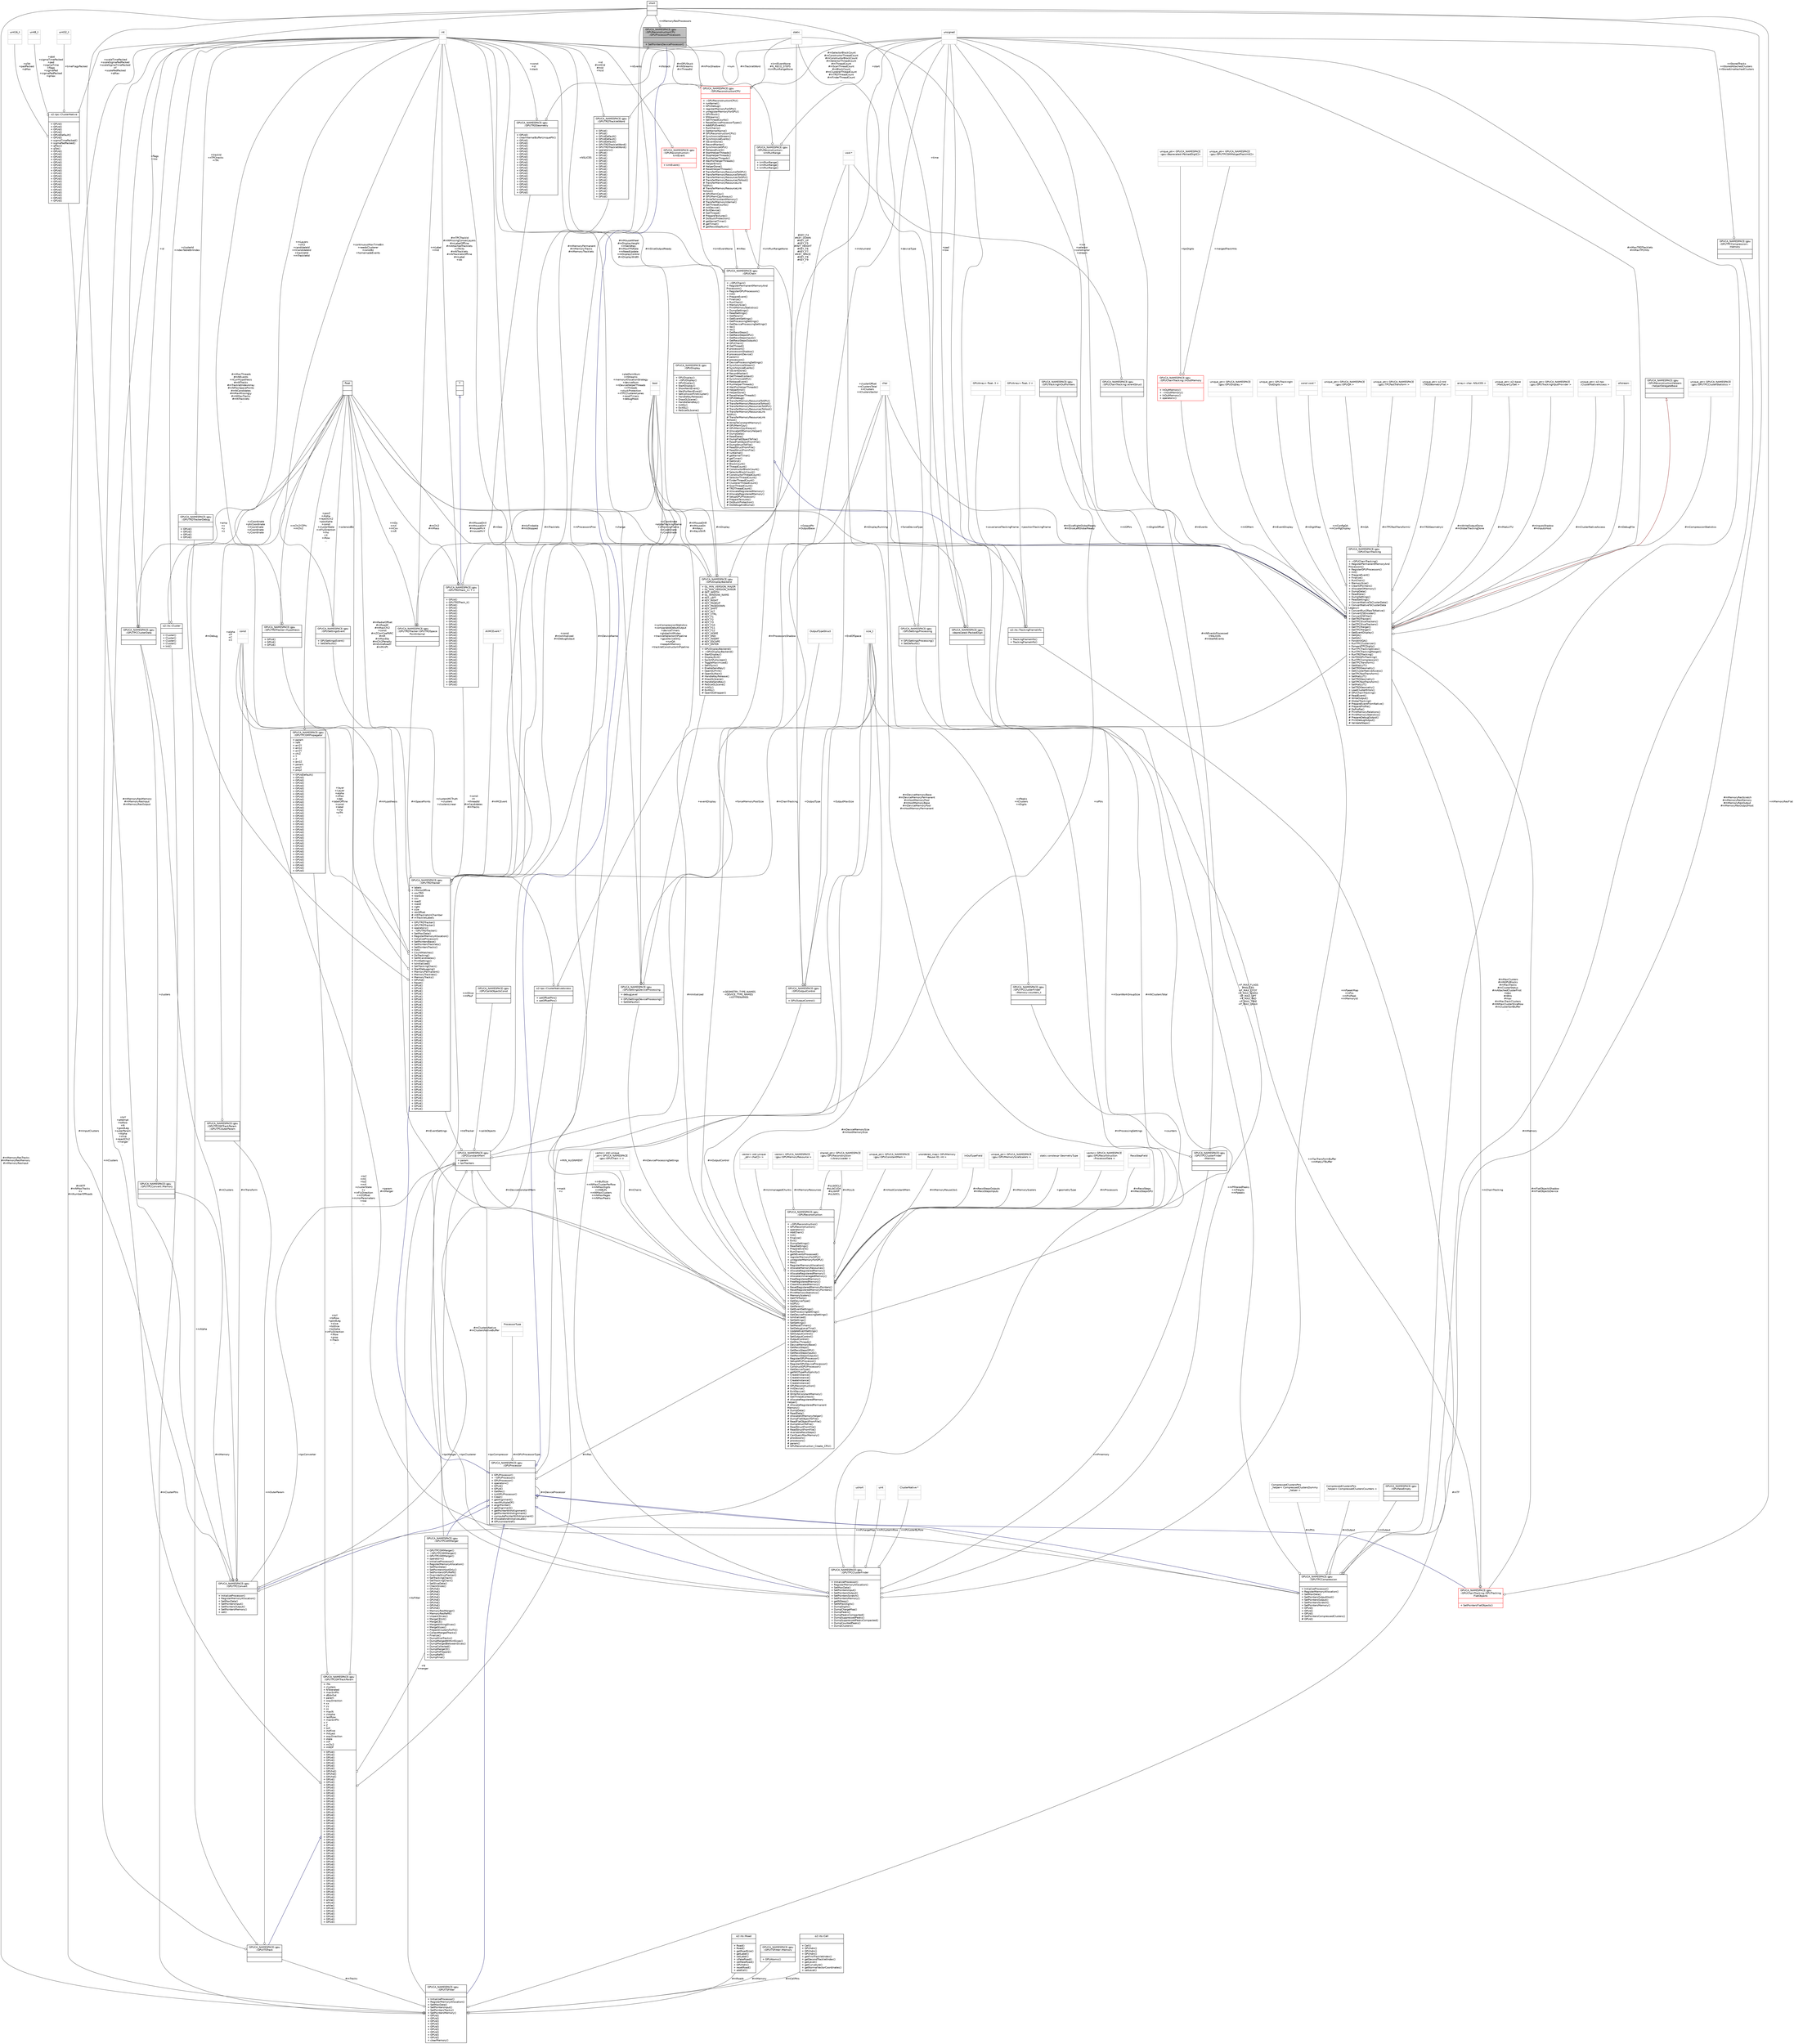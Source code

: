 digraph "GPUCA_NAMESPACE::gpu::GPUReconstructionCPU::GPUProcessorProcessors"
{
 // INTERACTIVE_SVG=YES
  bgcolor="transparent";
  edge [fontname="Helvetica",fontsize="10",labelfontname="Helvetica",labelfontsize="10"];
  node [fontname="Helvetica",fontsize="10",shape=record];
  Node2 [label="{GPUCA_NAMESPACE::gpu\l::GPUReconstructionCPU\l::GPUProcessorProcessors\n||+ SetPointersDeviceProcessor()\l}",height=0.2,width=0.4,color="black", fillcolor="grey75", style="filled", fontcolor="black"];
  Node3 -> Node2 [dir="back",color="midnightblue",fontsize="10",style="solid",arrowtail="onormal",fontname="Helvetica"];
  Node3 [label="{GPUCA_NAMESPACE::gpu\l::GPUProcessor\n||+ GPUProcessor()\l+ ~GPUProcessor()\l+ GPUProcessor()\l+ operator=()\l+ GPUd()\l+ GPUd()\l+ GetRec()\l+ InitGPUProcessor()\l+ Clear()\l+ getAlignment()\l+ nextMultipleOf()\l+ alignPointer()\l+ getAlignment()\l+ getPointerWithAlignment()\l+ getPointerWithAlignment()\l+ computePointerWithAlignment()\l# AllocateAndInitializeLate()\l# GPUconstantref()\l}",height=0.2,width=0.4,color="black",URL="$d0/dd7/classGPUCA__NAMESPACE_1_1gpu_1_1GPUProcessor.html"];
  Node4 -> Node3 [color="grey25",fontsize="10",style="solid",label=" #mRec" ,arrowhead="odiamond",fontname="Helvetica"];
  Node4 [label="{GPUCA_NAMESPACE::gpu\l::GPUReconstruction\n||+ ~GPUReconstruction()\l+ GPUReconstruction()\l+ operator=()\l+ AddChain()\l+ Init()\l+ Finalize()\l+ Exit()\l+ DumpSettings()\l+ ReadSettings()\l+ PrepareEvent()\l+ RunChains()\l+ getNEventsProcessed()\l+ registerMemoryForGPU()\l+ unregisterMemoryForGPU()\l+ Res()\l+ RegisterMemoryAllocation()\l+ AllocateMemoryResources()\l+ AllocateRegisteredMemory()\l+ AllocateRegisteredMemory()\l+ AllocateUnmanagedMemory()\l+ FreeRegisteredMemory()\l+ FreeRegisteredMemory()\l+ ClearAllocatedMemory()\l+ ResetRegisteredMemoryPointers()\l+ ResetRegisteredMemoryPointers()\l+ PrintMemoryStatistics()\l+ MemoryScalers()\l+ GetITSTraits()\l+ GetDeviceType()\l+ IsGPU()\l+ GetParam()\l+ GetEventSettings()\l+ GetProcessingSettings()\l+ GetDeviceProcessingSettings()\l+ IsInitialized()\l+ SetSettings()\l+ SetSettings()\l+ SetResetTimers()\l+ SetDebugLevelTmp()\l+ UpdateEventSettings()\l+ SetOutputControl()\l+ SetOutputControl()\l+ OutputControl()\l+ GetMaxThreads()\l+ DeviceMemoryBase()\l+ GetRecoSteps()\l+ GetRecoStepsGPU()\l+ GetRecoStepsInputs()\l+ GetRecoStepsOutputs()\l+ RegisterGPUProcessor()\l+ SetupGPUProcessor()\l+ RegisterGPUDeviceProcessor()\l+ ConstructGPUProcessor()\l+ GetDeviceType()\l+ getNIOTypeMultiplicity()\l+ CreateInstance()\l+ CreateInstance()\l+ CreateInstance()\l+ CreateInstance()\l# GPUReconstruction()\l# InitDevice()\l# ExitDevice()\l# WriteToConstantMemory()\l# GetThreadContext()\l# AllocateRegisteredMemory\lHelper()\l# AllocateRegisteredPermanent\lMemory()\l# DumpData()\l# ReadData()\l# AllocateIOMemoryHelper()\l# DumpFlatObjectToFile()\l# ReadFlatObjectFromFile()\l# DumpStructToFile()\l# ReadStructFromFile()\l# ReadStructFromFile()\l# AvailableRecoSteps()\l# CanQueryMaxMemory()\l# processors()\l# processors()\l# param()\l# GPUReconstruction_Create_CPU()\l}",height=0.2,width=0.4,color="black",URL="$d6/df4/classGPUCA__NAMESPACE_1_1gpu_1_1GPUReconstruction.html"];
  Node5 -> Node4 [color="grey25",fontsize="10",style="solid",label=" #mUnmanagedChunks" ,arrowhead="odiamond",fontname="Helvetica"];
  Node5 [label="{vector\< std::unique\l_ptr\< char[]\> \>\n||}",height=0.2,width=0.4,color="grey75"];
  Node6 -> Node4 [color="grey25",fontsize="10",style="solid",label=" #mMemoryResources" ,arrowhead="odiamond",fontname="Helvetica"];
  Node6 [label="{vector\< GPUCA_NAMESPACE\l::gpu::GPUMemoryResource \>\n||}",height=0.2,width=0.4,color="grey75"];
  Node7 -> Node4 [color="grey25",fontsize="10",style="solid",label=" #sLibOCL2\n#sLibCUDA\n#sLibHIP\n#sLibOCL" ,arrowhead="odiamond",fontname="Helvetica"];
  Node7 [label="{shared_ptr\< GPUCA_NAMESPACE\l::gpu::GPUReconstruction\l::LibraryLoader \>\n||}",height=0.2,width=0.4,color="grey75"];
  Node8 -> Node4 [color="grey25",fontsize="10",style="solid",label=" #mDeviceProcessingSettings" ,arrowhead="odiamond",fontname="Helvetica"];
  Node8 [label="{GPUCA_NAMESPACE::gpu\l::GPUSettingsDeviceProcessing\n|+ debugLevel\l|+ GPUSettingsDeviceProcessing()\l+ SetDefaults()\l}",height=0.2,width=0.4,color="black",URL="$dd/d45/structGPUCA__NAMESPACE_1_1gpu_1_1GPUSettingsDeviceProcessing.html"];
  Node9 -> Node8 [color="grey25",fontsize="10",style="solid",label=" +forceMemoryPoolSize" ,arrowhead="odiamond",fontname="Helvetica"];
  Node9 [label="{size_t\n||}",height=0.2,width=0.4,color="grey75"];
  Node10 -> Node8 [color="grey25",fontsize="10",style="solid",label=" +platformNum\n+nStreams\n+memoryAllocationStrategy\n+deviceNum\n+nDeviceHelperThreads\n+nThreads\n+stuckProtection\n+nTPCClustererLanes\n+resetTimers\n+debugMask\n..." ,arrowhead="odiamond",fontname="Helvetica"];
  Node10 [label="{int\n||}",height=0.2,width=0.4,color="grey75"];
  Node11 -> Node8 [color="grey25",fontsize="10",style="solid",label=" +runCompressionStatistics\n+comparableDebutOutput\n+deviceTimers\n+globalInitMutex\n+trackletSelectorInPipeline\n+gpuDeviceOnly\n+runQA\n+keepAllMemory\n+trackletConstructorInPipeline" ,arrowhead="odiamond",fontname="Helvetica"];
  Node11 [label="{bool\n||}",height=0.2,width=0.4,color="grey75"];
  Node12 -> Node8 [color="grey25",fontsize="10",style="solid",label=" +eventDisplay" ,arrowhead="odiamond",fontname="Helvetica"];
  Node12 [label="{GPUCA_NAMESPACE::gpu\l::GPUDisplayBackend\n|+ GL_MIN_VERSION_MAJOR\l+ GL_MIN_VERSION_MINOR\l# INIT_WIDTH\l# GL_WINDOW_NAME\l# KEY_LEFT\l# KEY_RIGHT\l# KEY_PAGEUP\l# KEY_PAGEDOWN\l# KEY_SHIFT\l# KEY_ALT\l# KEY_CTRL\l# KEY_F1\l# KEY_F2\l# KEY_F3\l# KEY_F10\l# KEY_F11\l# KEY_F12\l# KEY_HOME\l# KEY_END\l# KEY_INSERT\l# KEY_ESCAPE\l# KEY_ENTER\l|+ GPUDisplayBackend()\l+ ~GPUDisplayBackend()\l+ StartDisplay()\l+ DisplayExit()\l+ SwitchFullscreen()\l+ ToggleMaximized()\l+ SetVSync()\l+ EnableSendKey()\l+ OpenGLPrint()\l# OpenGLMain()\l# HandleKeyRelease()\l# DrawGLScene()\l# HandleSendKey()\l# ReSizeGLScene()\l# InitGL()\l# ExitGL()\l# OpenGLWrapper()\l}",height=0.2,width=0.4,color="black",URL="$d6/d42/classGPUCA__NAMESPACE_1_1gpu_1_1GPUDisplayBackend.html"];
  Node13 -> Node12 [color="grey25",fontsize="10",style="solid",label=" #mMouseDnX\n#mMouseDnY\n#mouseMvX\n#mouseMvY" ,arrowhead="odiamond",fontname="Helvetica"];
  Node13 [label="{float\n||}",height=0.2,width=0.4,color="black",URL="$d4/dc3/classfloat.html"];
  Node14 -> Node12 [color="grey25",fontsize="10",style="solid",label=" #mDisplay" ,arrowhead="odiamond",fontname="Helvetica"];
  Node14 [label="{GPUCA_NAMESPACE::gpu\l::GPUDisplay\n||+ GPUDisplay()\l+ ~GPUDisplay()\l+ GPUDisplay()\l+ StartDisplay()\l+ ShowNextEvent()\l+ WaitForNextEvent()\l+ SetCollisionFirstCluster()\l+ HandleKeyRelease()\l+ DrawGLScene()\l+ HandleSendKey()\l+ InitGL()\l+ ExitGL()\l+ ReSizeGLScene()\l}",height=0.2,width=0.4,color="black",URL="$d9/dda/classGPUCA__NAMESPACE_1_1gpu_1_1GPUDisplay.html"];
  Node10 -> Node12 [color="grey25",fontsize="10",style="solid",label=" #mMouseWheel\n#mDisplayHeight\n+mSendKey\n#mMaxFPSRate\n+mNeedUpdate\n+mDisplayControl\n#mDisplayWidth" ,arrowhead="odiamond",fontname="Helvetica"];
  Node11 -> Node12 [color="grey25",fontsize="10",style="solid",label=" #mMouseDnR\n#mMouseDn\n#mKeys\n#mKeysShift" ,arrowhead="odiamond",fontname="Helvetica"];
  Node15 -> Node12 [color="grey25",fontsize="10",style="solid",label=" #KEY_F4\n#KEY_DOWN\n#KEY_UP\n#KEY_F5\n#INIT_HEIGHT\n#KEY_F6\n#KEY_F7\n#KEY_SPACE\n#KEY_F8\n#KEY_F9\n..." ,arrowhead="odiamond",fontname="Helvetica"];
  Node15 [label="{static\n||}",height=0.2,width=0.4,color="grey75"];
  Node16 -> Node4 [color="grey25",fontsize="10",style="solid",label=" #mHostConstantMem" ,arrowhead="odiamond",fontname="Helvetica"];
  Node16 [label="{unique_ptr\< GPUCA_NAMESPACE\l::gpu::GPUConstantMem \>\n||}",height=0.2,width=0.4,color="grey75"];
  Node17 -> Node4 [color="grey25",fontsize="10",style="solid",label=" #mMemoryReuse1to1" ,arrowhead="odiamond",fontname="Helvetica"];
  Node17 [label="{unordered_map\< GPUMemory\lReuse::ID, int \>\n||}",height=0.2,width=0.4,color="grey75"];
  Node18 -> Node4 [color="grey25",fontsize="10",style="solid",label=" #mRecoStepsOutputs\n#mRecoStepsInputs" ,arrowhead="odiamond",fontname="Helvetica"];
  Node18 [label="{InOutTypeField\n||}",height=0.2,width=0.4,color="grey75"];
  Node19 -> Node4 [color="grey25",fontsize="10",style="solid",label=" #mMemoryScalers" ,arrowhead="odiamond",fontname="Helvetica"];
  Node19 [label="{unique_ptr\< GPUCA_NAMESPACE\l::gpu::GPUMemorySizeScalers \>\n||}",height=0.2,width=0.4,color="grey75"];
  Node20 -> Node4 [color="grey25",fontsize="10",style="solid",label=" #mOutputControl" ,arrowhead="odiamond",fontname="Helvetica"];
  Node20 [label="{GPUCA_NAMESPACE::gpu\l::GPUOutputControl\n||+ GPUOutputControl()\l}",height=0.2,width=0.4,color="black",URL="$d4/d7c/structGPUCA__NAMESPACE_1_1gpu_1_1GPUOutputControl.html"];
  Node21 -> Node20 [color="grey25",fontsize="10",style="solid",label=" +EndOfSpace" ,arrowhead="odiamond",fontname="Helvetica"];
  Node21 [label="{char\n||}",height=0.2,width=0.4,color="grey75"];
  Node9 -> Node20 [color="grey25",fontsize="10",style="solid",label=" +OutputMaxSize" ,arrowhead="odiamond",fontname="Helvetica"];
  Node22 -> Node20 [color="grey25",fontsize="10",style="solid",label=" +OutputType" ,arrowhead="odiamond",fontname="Helvetica"];
  Node22 [label="{OutputTypeStruct\n||}",height=0.2,width=0.4,color="grey75"];
  Node23 -> Node20 [color="grey25",fontsize="10",style="solid",label=" +OutputPtr\n+OutputBase" ,arrowhead="odiamond",fontname="Helvetica"];
  Node23 [label="{void *\n||}",height=0.2,width=0.4,color="grey75"];
  Node21 -> Node4 [color="grey25",fontsize="10",style="solid",label=" +GEOMETRY_TYPE_NAMES\n+DEVICE_TYPE_NAMES\n+IOTYPENAMES" ,arrowhead="odiamond",fontname="Helvetica"];
  Node7 -> Node4 [color="grey25",fontsize="10",style="solid",label=" #mMyLib" ,arrowhead="odiamond",fontname="Helvetica"];
  Node24 -> Node4 [color="grey25",fontsize="10",style="solid",label=" #mEventSettings" ,arrowhead="odiamond",fontname="Helvetica"];
  Node24 [label="{GPUCA_NAMESPACE::gpu\l::GPUSettingsEvent\n||+ GPUSettingsEvent()\l+ SetDefaults()\l}",height=0.2,width=0.4,color="black",URL="$d0/d50/structGPUCA__NAMESPACE_1_1gpu_1_1GPUSettingsEvent.html"];
  Node13 -> Node24 [color="grey25",fontsize="10",style="solid",label=" +solenoidBz" ,arrowhead="odiamond",fontname="Helvetica"];
  Node10 -> Node24 [color="grey25",fontsize="10",style="solid",label=" +continuousMaxTimeBin\n+needsClusterer\n+constBz\n+homemadeEvents" ,arrowhead="odiamond",fontname="Helvetica"];
  Node9 -> Node4 [color="grey25",fontsize="10",style="solid",label=" #mDeviceMemorySize\n#mHostMemorySize" ,arrowhead="odiamond",fontname="Helvetica"];
  Node25 -> Node4 [color="grey25",fontsize="10",style="solid",label=" #mDeviceConstantMem" ,arrowhead="odiamond",fontname="Helvetica"];
  Node25 [label="{GPUCA_NAMESPACE::gpu\l::GPUConstantMem\n|+ param\l+ tpcTrackers\l|}",height=0.2,width=0.4,color="black",URL="$dc/d57/structGPUCA__NAMESPACE_1_1gpu_1_1GPUConstantMem.html"];
  Node26 -> Node25 [color="grey25",fontsize="10",style="solid",label=" +tpcClusterer" ,arrowhead="odiamond",fontname="Helvetica"];
  Node26 [label="{GPUCA_NAMESPACE::gpu\l::GPUTPCClusterFinder\n||+ InitializeProcessor()\l+ RegisterMemoryAllocation()\l+ SetMaxData()\l+ SetPointersInput()\l+ SetPointersOutput()\l+ SetPointersScratch()\l+ SetPointersMemory()\l+ getNSteps()\l+ SetNMaxDigits()\l+ DumpDigits()\l+ DumpChargeMap()\l+ DumpPeaks()\l+ DumpPeaksCompacted()\l+ DumpSuppressedPeaks()\l+ DumpSuppressedPeaksCompacted()\l+ DumpCountedPeaks()\l+ DumpClusters()\l}",height=0.2,width=0.4,color="black",URL="$da/dac/classGPUCA__NAMESPACE_1_1gpu_1_1GPUTPCClusterFinder.html"];
  Node3 -> Node26 [dir="back",color="midnightblue",fontsize="10",style="solid",arrowtail="onormal",fontname="Helvetica"];
  Node27 -> Node26 [color="grey25",fontsize="10",style="solid",label=" +mPmemory" ,arrowhead="odiamond",fontname="Helvetica"];
  Node27 [label="{GPUCA_NAMESPACE::gpu\l::GPUTPCClusterFinder\l::Memory\n||}",height=0.2,width=0.4,color="black",URL="$d6/d9c/structGPUCA__NAMESPACE_1_1gpu_1_1GPUTPCClusterFinder_1_1Memory.html"];
  Node28 -> Node27 [color="grey25",fontsize="10",style="solid",label=" +counters" ,arrowhead="odiamond",fontname="Helvetica"];
  Node28 [label="{GPUCA_NAMESPACE::gpu\l::GPUTPCClusterFinder\l::Memory::counters_t\n||}",height=0.2,width=0.4,color="black",URL="$d6/d42/structGPUCA__NAMESPACE_1_1gpu_1_1GPUTPCClusterFinder_1_1Memory_1_1counters__t.html"];
  Node9 -> Node28 [color="grey25",fontsize="10",style="solid",label=" +nPeaks\n+nClusters\n+nDigits" ,arrowhead="odiamond",fontname="Helvetica"];
  Node29 -> Node27 [color="grey25",fontsize="10",style="solid",label=" +nDigitsOffset" ,arrowhead="odiamond",fontname="Helvetica"];
  Node29 [label="{unsigned\n||}",height=0.2,width=0.4,color="grey75"];
  Node30 -> Node26 [color="grey25",fontsize="10",style="solid",label=" +mPfilteredPeaks\n+mPdigits\n+mPpeaks" ,arrowhead="odiamond",fontname="Helvetica"];
  Node30 [label="{GPUCA_NAMESPACE::gpu\l::deprecated::PackedDigit\n||}",height=0.2,width=0.4,color="black",URL="$d3/daf/structGPUCA__NAMESPACE_1_1gpu_1_1deprecated_1_1PackedDigit.html"];
  Node31 -> Node30 [color="grey25",fontsize="10",style="solid",label=" +time" ,arrowhead="odiamond",fontname="Helvetica"];
  Node31 [label="{short\n||}",height=0.2,width=0.4,color="black",URL="$dc/d10/classshort.html"];
  Node13 -> Node30 [color="grey25",fontsize="10",style="solid",label=" +charge" ,arrowhead="odiamond",fontname="Helvetica"];
  Node29 -> Node30 [color="grey25",fontsize="10",style="solid",label=" +pad\n+row" ,arrowhead="odiamond",fontname="Helvetica"];
  Node9 -> Node26 [color="grey25",fontsize="10",style="solid",label=" +mBufSize\n+mNMaxClusterPerRow\n+mNMaxDigits\n+mNBufs\n+mNMaxClusters\n+mNMaxPages\n+mNMaxPeaks" ,arrowhead="odiamond",fontname="Helvetica"];
  Node32 -> Node26 [color="grey25",fontsize="10",style="solid",label=" +mPchargeMap" ,arrowhead="odiamond",fontname="Helvetica"];
  Node32 [label="{ushort\n||}",height=0.2,width=0.4,color="grey75"];
  Node10 -> Node26 [color="grey25",fontsize="10",style="solid",label=" +mISlice\n+mPbuf" ,arrowhead="odiamond",fontname="Helvetica"];
  Node33 -> Node26 [color="grey25",fontsize="10",style="solid",label=" +mPclusterInRow" ,arrowhead="odiamond",fontname="Helvetica"];
  Node33 [label="{uint\n||}",height=0.2,width=0.4,color="grey75"];
  Node15 -> Node26 [color="grey25",fontsize="10",style="solid",label=" +mScanWorkGroupSize" ,arrowhead="odiamond",fontname="Helvetica"];
  Node34 -> Node26 [color="grey25",fontsize="10",style="solid",label=" +mPclusterByRow" ,arrowhead="odiamond",fontname="Helvetica"];
  Node34 [label="{ClusterNative *\n||}",height=0.2,width=0.4,color="grey75"];
  Node29 -> Node26 [color="grey25",fontsize="10",style="solid",label=" +mPpeakMap\n+mPzs\n+mPisPeak\n+mMemoryId" ,arrowhead="odiamond",fontname="Helvetica"];
  Node35 -> Node25 [color="grey25",fontsize="10",style="solid",label=" +itsFitter" ,arrowhead="odiamond",fontname="Helvetica"];
  Node35 [label="{GPUCA_NAMESPACE::gpu\l::GPUITSFitter\n||+ InitializeProcessor()\l+ RegisterMemoryAllocation()\l+ SetMaxData()\l+ SetPointersInput()\l+ SetPointersTracks()\l+ SetPointersMemory()\l+ GPUd()\l+ GPUd()\l+ GPUd()\l+ GPUd()\l+ GPUd()\l+ GPUd()\l+ GPUd()\l+ GPUd()\l+ GPUd()\l+ clearMemory()\l}",height=0.2,width=0.4,color="black",URL="$d8/df8/classGPUCA__NAMESPACE_1_1gpu_1_1GPUITSFitter.html"];
  Node3 -> Node35 [dir="back",color="midnightblue",fontsize="10",style="solid",arrowtail="onormal",fontname="Helvetica"];
  Node36 -> Node35 [color="grey25",fontsize="10",style="solid",label=" #mClusterPtrs" ,arrowhead="odiamond",fontname="Helvetica"];
  Node36 [label="{o2::its::Cluster\n||+ Cluster()\l+ Cluster()\l+ Cluster()\l+ Cluster()\l+ Init()\l}",height=0.2,width=0.4,color="black",URL="$d6/de3/structo2_1_1its_1_1Cluster.html"];
  Node13 -> Node36 [color="grey25",fontsize="10",style="solid",label=" +xCoordinate\n+phiCoordinate\n+rCoordinate\n+zCoordinate\n+yCoordinate" ,arrowhead="odiamond",fontname="Helvetica"];
  Node10 -> Node36 [color="grey25",fontsize="10",style="solid",label=" +clusterId\n+indexTableBinIndex" ,arrowhead="odiamond",fontname="Helvetica"];
  Node37 -> Node35 [color="grey25",fontsize="10",style="solid",label=" #mRoads" ,arrowhead="odiamond",fontname="Helvetica"];
  Node37 [label="{o2::its::Road\n||+ Road()\l+ Road()\l+ getRoadSize()\l+ getLabel()\l+ setLabel()\l+ isFakeRoad()\l+ setFakeRoad()\l+ GPUhdni()\l+ resetRoad()\l+ addCell()\l}",height=0.2,width=0.4,color="black",URL="$d2/d7f/classo2_1_1its_1_1Road.html"];
  Node38 -> Node35 [color="grey25",fontsize="10",style="solid",label=" #mMemory" ,arrowhead="odiamond",fontname="Helvetica"];
  Node38 [label="{GPUCA_NAMESPACE::gpu\l::GPUITSFitter::Memory\n||+ GPUAtomic()\l}",height=0.2,width=0.4,color="black",URL="$dc/ddc/structGPUCA__NAMESPACE_1_1gpu_1_1GPUITSFitter_1_1Memory.html"];
  Node39 -> Node35 [color="grey25",fontsize="10",style="solid",label=" #mTF" ,arrowhead="odiamond",fontname="Helvetica"];
  Node39 [label="{o2::its::TrackingFrameInfo\n||+ TrackingFrameInfo()\l+ TrackingFrameInfo()\l}",height=0.2,width=0.4,color="black",URL="$d2/d5f/structo2_1_1its_1_1TrackingFrameInfo.html"];
  Node40 -> Node39 [color="grey25",fontsize="10",style="solid",label=" +covarianceTrackingFrame" ,arrowhead="odiamond",fontname="Helvetica"];
  Node40 [label="{GPUArray\< float, 3 \>\n||}",height=0.2,width=0.4,color="grey75"];
  Node41 -> Node39 [color="grey25",fontsize="10",style="solid",label=" +positionTrackingFrame" ,arrowhead="odiamond",fontname="Helvetica"];
  Node41 [label="{GPUArray\< float, 2 \>\n||}",height=0.2,width=0.4,color="grey75"];
  Node13 -> Node39 [color="grey25",fontsize="10",style="solid",label=" +xCoordinate\n+alphaTrackingFrame\n+xTrackingFrame\n+zCoordinate\n+yCoordinate" ,arrowhead="odiamond",fontname="Helvetica"];
  Node31 -> Node35 [color="grey25",fontsize="10",style="solid",label=" #mMemoryResTracks\n#mMemoryResMemory\n#mMemoryResInput" ,arrowhead="odiamond",fontname="Helvetica"];
  Node10 -> Node35 [color="grey25",fontsize="10",style="solid",label=" #mNTF\n#mNMaxTracks\n+v\n#mNumberOfRoads" ,arrowhead="odiamond",fontname="Helvetica"];
  Node42 -> Node35 [color="grey25",fontsize="10",style="solid",label=" #mTracks" ,arrowhead="odiamond",fontname="Helvetica"];
  Node42 [label="{GPUCA_NAMESPACE::gpu\l::GPUITSTrack\n||}",height=0.2,width=0.4,color="black",URL="$dc/d9a/classGPUCA__NAMESPACE_1_1gpu_1_1GPUITSTrack.html"];
  Node43 -> Node42 [dir="back",color="midnightblue",fontsize="10",style="solid",arrowtail="onormal",fontname="Helvetica"];
  Node43 [label="{GPUCA_NAMESPACE::gpu\l::GPUTPCGMTrackParam\n|+ iTrk\l+ clusters\l+ NTolerated\l+ maxSinPhi\l+ dEdxOut\l+ param\l+ wayDirection\l+ xx\l+ yy\l+ zz\l+ maxN\l+ clAlpha\l+ lastRow\l+ maxSinPhi\l+ Y\l+ Z\l+ toX\l+ ihitFirst\l+ ihitLast\l+ wayDirection\l+ state\l+ mP\l+ mChi2\l+ mNDF\l|+ GPUd()\l+ GPUd()\l+ GPUd()\l+ GPUd()\l+ GPUd()\l+ GPUd()\l+ GPUd()\l+ GPUhd()\l+ GPUhd()\l+ GPUhd()\l+ GPUd()\l+ GPUd()\l+ GPUd()\l+ GPUd()\l+ GPUd()\l+ GPUd()\l+ GPUd()\l+ GPUd()\l+ GPUd()\l+ GPUd()\l+ GPUd()\l+ GPUd()\l+ GPUd()\l+ GPUd()\l+ GPUd()\l+ GPUd()\l+ GPUd()\l+ GPUd()\l+ GPUd()\l+ GPUd()\l+ GPUd()\l+ GPUd()\l+ GPUd()\l+ GPUd()\l+ GPUd()\l+ GPUd()\l+ GPUd()\l+ GPUd()\l+ GPUd()\l+ GPUd()\l+ GPUd()\l+ GPUd()\l+ GPUd()\l+ GPUd()\l+ GPUd()\l+ GPUd()\l+ GPUd()\l+ GPUd()\l+ GPUd()\l+ GPUd()\l+ GPUd()\l+ GPUd()\l+ GPUd()\l+ GPUd()\l+ while()\l+ GPUd()\l+ while()\l+ GPUd()\l+ GPUd()\l+ GPUd()\l+ GPUd()\l+ GPUd()\l+ GPUd()\l}",height=0.2,width=0.4,color="black",URL="$df/df6/classGPUCA__NAMESPACE_1_1gpu_1_1GPUTPCGMTrackParam.html"];
  Node44 -> Node43 [color="grey25",fontsize="10",style="solid",label=" +toY\n+toRow\n+goodLeg\n+slice\n+toSlice\n+toAlpha\n+inFlyDirection\n+iRow\n+prop\n+iTrack\n..." ,arrowhead="odiamond",fontname="Helvetica"];
  Node44 [label="{GPUCA_NAMESPACE::gpu\l::GPUTPCGMPropagator\n|+ param\l+ refit\l+ err2Y\l+ err2Z\l+ err2Y\l+ chiZ\l+ Y\l+ Z\l+ err2Z\l+ param\l+ projY\l+ projZ\l|+ GPUdDefault()\l+ GPUd()\l+ GPUd()\l+ GPUd()\l+ GPUd()\l+ GPUd()\l+ GPUd()\l+ GPUd()\l+ GPUd()\l+ GPUd()\l+ GPUd()\l+ GPUd()\l+ GPUd()\l+ GPUd()\l+ GPUd()\l+ GPUd()\l+ GPUd()\l+ GPUd()\l+ GPUd()\l+ GPUd()\l+ GPUd()\l+ GPUd()\l+ GPUd()\l+ GPUd()\l+ GPUd()\l+ GPUd()\l+ GPUd()\l+ GPUd()\l+ GPUd()\l+ GPUd()\l+ GPUd()\l+ GPUd()\l+ GPUd()\l+ GPUd()\l+ GPUd()\l+ GPUd()\l}",height=0.2,width=0.4,color="black",URL="$d8/d01/classGPUCA__NAMESPACE_1_1gpu_1_1GPUTPCGMPropagator.html"];
  Node13 -> Node44 [color="grey25",fontsize="10",style="solid",label=" +posZ\n+Alpha\n+rejectChi2\n+posAlpha\n+const\n+clusterState\n+inFlyDirection\n+rho\n+X\n+iRow\n..." ,arrowhead="odiamond",fontname="Helvetica"];
  Node13 -> Node43 [color="grey25",fontsize="10",style="solid",label=" +toY\n+mC\n+toZ\n+mX\n+clusterState\n+v\n+inFlyDirection\n+mZOffset\n+mirrorParameters\n+row\n..." ,arrowhead="odiamond",fontname="Helvetica"];
  Node10 -> Node43 [color="grey25",fontsize="10",style="solid",label=" +toY\n+attempt\n+toRow\n+N\n+goodLeg\n+outerParam\n+Alpha\n+slice\n+rejectChi2\n+merger\n..." ,arrowhead="odiamond",fontname="Helvetica"];
  Node11 -> Node43 [color="grey25",fontsize="10",style="solid",label=" +mask\n+v" ,arrowhead="odiamond",fontname="Helvetica"];
  Node45 -> Node43 [color="grey25",fontsize="10",style="solid",label=" +N\n+merger" ,arrowhead="odiamond",fontname="Helvetica"];
  Node45 [label="{GPUCA_NAMESPACE::gpu\l::GPUTPCGMMerger\n||+ GPUTPCGMMerger()\l+ ~GPUTPCGMMerger()\l+ GPUTPCGMMerger()\l+ operator=()\l+ InitializeProcessor()\l+ RegisterMemoryAllocation()\l+ SetMaxData()\l+ SetPointersHostOnly()\l+ SetPointersGPURefit()\l+ OverrideSliceTracker()\l+ SetTrackingChain()\l+ GetTrackingChain()\l+ SetSliceData()\l+ CheckSlices()\l+ GPUhd()\l+ GPUhd()\l+ GPUhd()\l+ GPUhd()\l+ GPUhd()\l+ GPUhd()\l+ GPUhd()\l+ GPUhd()\l+ MemoryResMerger()\l+ MemoryResRefit()\l+ UnpackSlices()\l+ MergeCEInit()\l+ MergeCE()\l+ MergeWithingSlices()\l+ MergeSlices()\l+ PrepareClustersForFit()\l+ CollectMergedTracks()\l+ Finalize()\l+ DumpSliceTracks()\l+ DumpMergedWithinSlices()\l+ DumpMergedBetweenSlices()\l+ DumpCollected()\l+ DumpMergeCE()\l+ DumpFitPrepare()\l+ DumpRefit()\l+ DumpFinal()\l}",height=0.2,width=0.4,color="black",URL="$d5/d35/classGPUCA__NAMESPACE_1_1gpu_1_1GPUTPCGMMerger.html"];
  Node3 -> Node45 [dir="back",color="midnightblue",fontsize="10",style="solid",arrowtail="onormal",fontname="Helvetica"];
  Node13 -> Node42 [color="grey25",fontsize="10",style="solid",label=" +mAlpha" ,arrowhead="odiamond",fontname="Helvetica"];
  Node10 -> Node42 [color="grey25",fontsize="10",style="solid",label=" +mClusters" ,arrowhead="odiamond",fontname="Helvetica"];
  Node46 -> Node42 [color="grey25",fontsize="10",style="solid",label=" +mOuterParam" ,arrowhead="odiamond",fontname="Helvetica"];
  Node46 [label="{GPUCA_NAMESPACE::gpu\l::GPUTPCGMTrackParam\l::GPUTPCOuterParam\n||}",height=0.2,width=0.4,color="black",URL="$d3/d23/structGPUCA__NAMESPACE_1_1gpu_1_1GPUTPCGMTrackParam_1_1GPUTPCOuterParam.html"];
  Node13 -> Node46 [color="grey25",fontsize="10",style="solid",label=" +alpha\n+P\n+C\n+X" ,arrowhead="odiamond",fontname="Helvetica"];
  Node47 -> Node35 [color="grey25",fontsize="10",style="solid",label=" #mCellPtrs" ,arrowhead="odiamond",fontname="Helvetica"];
  Node47 [label="{o2::its::Cell\n||+ Cell()\l+ GPUhdni()\l+ GPUhdni()\l+ GPUhdni()\l+ getFirstTrackletIndex()\l+ getSecondTrackletIndex()\l+ getLevel()\l+ getCurvature()\l+ getNormalVectorCoordinates()\l+ setLevel()\l}",height=0.2,width=0.4,color="black",URL="$dd/d89/classo2_1_1its_1_1Cell.html"];
  Node48 -> Node25 [color="grey25",fontsize="10",style="solid",label=" +ioPtrs" ,arrowhead="odiamond",fontname="Helvetica"];
  Node48 [label="{GPUCA_NAMESPACE::gpu\l::GPUTrackingInOutPointers\n||}",height=0.2,width=0.4,color="black",URL="$d2/d7f/structGPUCA__NAMESPACE_1_1gpu_1_1GPUTrackingInOutPointers.html"];
  Node49 -> Node25 [color="grey25",fontsize="10",style="solid",label=" +tpcConverter" ,arrowhead="odiamond",fontname="Helvetica"];
  Node49 [label="{GPUCA_NAMESPACE::gpu\l::GPUTPCConvert\n||+ InitializeProcessor()\l+ RegisterMemoryAllocation()\l+ SetMaxData()\l+ SetPointersInput()\l+ SetPointersOutput()\l+ SetPointersMemory()\l+ set()\l}",height=0.2,width=0.4,color="black",URL="$d3/d6f/classGPUCA__NAMESPACE_1_1gpu_1_1GPUTPCConvert.html"];
  Node3 -> Node49 [dir="back",color="midnightblue",fontsize="10",style="solid",arrowtail="onormal",fontname="Helvetica"];
  Node50 -> Node49 [color="grey25",fontsize="10",style="solid",label=" #mClustersNative\n#mClustersNativeBuffer" ,arrowhead="odiamond",fontname="Helvetica"];
  Node50 [label="{o2::tpc::ClusterNativeAccess\n||+ setOffsetPtrs()\l+ setOffsetPtrs()\l}",height=0.2,width=0.4,color="black",URL="$da/d95/structo2_1_1tpc_1_1ClusterNativeAccess.html"];
  Node29 -> Node50 [color="grey25",fontsize="10",style="solid",label=" +clusterOffset\n+nClustersTotal\n+nClusters\n+nClustersSector" ,arrowhead="odiamond",fontname="Helvetica"];
  Node51 -> Node50 [color="grey25",fontsize="10",style="solid",label=" +clustersMCTruth\n+clusters\n+clustersLinear" ,arrowhead="odiamond",fontname="Helvetica"];
  Node51 [label="{const\n||}",height=0.2,width=0.4,color="grey75"];
  Node31 -> Node49 [color="grey25",fontsize="10",style="solid",label=" #mMemoryResMemory\n#mMemoryResInput\n#mMemoryResOutput" ,arrowhead="odiamond",fontname="Helvetica"];
  Node52 -> Node49 [color="grey25",fontsize="10",style="solid",label=" #mClusters" ,arrowhead="odiamond",fontname="Helvetica"];
  Node52 [label="{GPUCA_NAMESPACE::gpu\l::GPUTPCClusterData\n||}",height=0.2,width=0.4,color="black",URL="$de/d16/structGPUCA__NAMESPACE_1_1gpu_1_1GPUTPCClusterData.html"];
  Node13 -> Node52 [color="grey25",fontsize="10",style="solid",label=" +amp\n+x\n+y\n+z" ,arrowhead="odiamond",fontname="Helvetica"];
  Node31 -> Node52 [color="grey25",fontsize="10",style="solid",label=" +flags\n+row" ,arrowhead="odiamond",fontname="Helvetica"];
  Node10 -> Node52 [color="grey25",fontsize="10",style="solid",label=" +id" ,arrowhead="odiamond",fontname="Helvetica"];
  Node53 -> Node49 [color="grey25",fontsize="10",style="solid",label=" #mInputClusters" ,arrowhead="odiamond",fontname="Helvetica"];
  Node53 [label="{o2::tpc::ClusterNative\n||+ GPUd()\l+ GPUd()\l+ GPUd()\l+ GPUd()\l+ GPUdDefault()\l+ GPUd()\l+ sigmaTimePacked()\l+ sigmaPadPacked()\l+ qMax()\l+ qTot()\l+ GPUd()\l+ GPUd()\l+ GPUd()\l+ GPUd()\l+ GPUd()\l+ GPUd()\l+ GPUd()\l+ GPUd()\l+ GPUd()\l+ GPUd()\l+ GPUd()\l+ GPUd()\l+ GPUd()\l+ GPUd()\l+ GPUd()\l+ GPUd()\l+ GPUd()\l+ GPUd()\l+ GPUd()\l}",height=0.2,width=0.4,color="black",URL="$dc/dbc/structo2_1_1tpc_1_1ClusterNative.html"];
  Node54 -> Node53 [color="grey25",fontsize="10",style="solid",label=" +qTot\n+padPacked\n+qMax" ,arrowhead="odiamond",fontname="Helvetica"];
  Node54 [label="{uint16_t\n||}",height=0.2,width=0.4,color="grey75"];
  Node55 -> Node53 [color="grey25",fontsize="10",style="solid",label=" +qtot\n+sigmaTimePacked\n+pad\n+sigmaTime\n+flags\n+sigmaPad\n+sigmaPadPacked\n+qmax" ,arrowhead="odiamond",fontname="Helvetica"];
  Node55 [label="{uint8_t\n||}",height=0.2,width=0.4,color="grey75"];
  Node56 -> Node53 [color="grey25",fontsize="10",style="solid",label=" +timeFlagsPacked" ,arrowhead="odiamond",fontname="Helvetica"];
  Node56 [label="{uint32_t\n||}",height=0.2,width=0.4,color="grey75"];
  Node10 -> Node53 [color="grey25",fontsize="10",style="solid",label=" +scaleTimePacked\n+scaleSigmaPadPacked\n+scaleSigmaTimePacked\n+f\n+scalePadPacked\n+qMax" ,arrowhead="odiamond",fontname="Helvetica"];
  Node57 -> Node49 [color="grey25",fontsize="10",style="solid",label=" #mMemory" ,arrowhead="odiamond",fontname="Helvetica"];
  Node57 [label="{GPUCA_NAMESPACE::gpu\l::GPUTPCConvert::Memory\n||}",height=0.2,width=0.4,color="black",URL="$d4/d0e/structGPUCA__NAMESPACE_1_1gpu_1_1GPUTPCConvert_1_1Memory.html"];
  Node52 -> Node57 [color="grey25",fontsize="10",style="solid",label=" +clusters" ,arrowhead="odiamond",fontname="Helvetica"];
  Node29 -> Node49 [color="grey25",fontsize="10",style="solid",label=" #mNClustersTotal" ,arrowhead="odiamond",fontname="Helvetica"];
  Node51 -> Node49 [color="grey25",fontsize="10",style="solid",label=" #mTransform" ,arrowhead="odiamond",fontname="Helvetica"];
  Node58 -> Node25 [color="grey25",fontsize="10",style="solid",label=" +calibObjects" ,arrowhead="odiamond",fontname="Helvetica"];
  Node58 [label="{GPUCA_NAMESPACE::gpu\l::GPUCalibObjectsConst\n||}",height=0.2,width=0.4,color="black",URL="$d5/d6e/structGPUCA__NAMESPACE_1_1gpu_1_1GPUCalibObjectsConst.html"];
  Node59 -> Node25 [color="grey25",fontsize="10",style="solid",label=" +tpcCompressor" ,arrowhead="odiamond",fontname="Helvetica"];
  Node59 [label="{GPUCA_NAMESPACE::gpu\l::GPUTPCCompression\n||+ InitializeProcessor()\l+ RegisterMemoryAllocation()\l+ SetMaxData()\l+ SetPointersOutputHost()\l+ SetPointersOutput()\l+ SetPointersScratch()\l+ SetPointersMemory()\l+ GPUd()\l+ GPUd()\l+ GPUd()\l# SetPointersCompressedClusters()\l# GPUd()\l}",height=0.2,width=0.4,color="black",URL="$d0/da0/classGPUCA__NAMESPACE_1_1gpu_1_1GPUTPCCompression.html"];
  Node3 -> Node59 [dir="back",color="midnightblue",fontsize="10",style="solid",arrowtail="onormal",fontname="Helvetica"];
  Node60 -> Node59 [color="grey25",fontsize="10",style="solid",label=" #mPtrs" ,arrowhead="odiamond",fontname="Helvetica"];
  Node60 [label="{CompressedClustersPtrs\l_helper\< CompressedClustersDummy\l_helper \>\n||}",height=0.2,width=0.4,color="grey75"];
  Node31 -> Node59 [color="grey25",fontsize="10",style="solid",label=" #mMemoryResScratch\n#mMemoryResMemory\n#mMemoryResOutput\n#mMemoryResOutputHost" ,arrowhead="odiamond",fontname="Helvetica"];
  Node61 -> Node59 [color="grey25",fontsize="10",style="solid",label=" #mMemory" ,arrowhead="odiamond",fontname="Helvetica"];
  Node61 [label="{GPUCA_NAMESPACE::gpu\l::GPUTPCCompression::\lmemory\n||}",height=0.2,width=0.4,color="black",URL="$d1/d52/structGPUCA__NAMESPACE_1_1gpu_1_1GPUTPCCompression_1_1memory.html"];
  Node29 -> Node61 [color="grey25",fontsize="10",style="solid",label=" +nStoredTracks\n+nStoredAttachedClusters\n+nStoredUnattachedClusters" ,arrowhead="odiamond",fontname="Helvetica"];
  Node62 -> Node59 [color="grey25",fontsize="10",style="solid",label=" #mOutput" ,arrowhead="odiamond",fontname="Helvetica"];
  Node62 [label="{CompressedClustersPtrs\l_helper\< CompressedClustersCounters \>\n||}",height=0.2,width=0.4,color="grey75"];
  Node63 -> Node59 [color="grey25",fontsize="10",style="solid",label=" +mOutput" ,arrowhead="odiamond",fontname="Helvetica"];
  Node63 [label="{GPUCA_NAMESPACE::gpu\l::GPUFakeEmpty\n||}",height=0.2,width=0.4,color="black",URL="$d7/ddf/classGPUCA__NAMESPACE_1_1gpu_1_1GPUFakeEmpty.html"];
  Node29 -> Node59 [color="grey25",fontsize="10",style="solid",label=" #mMaxClusters\n#mNGPUBlocks\n#mMaxTracks\n#mClusterStatus\n#mAttachedClusterFirst\lIndex\n#nBits\n#max\n#mMaxTrackClusters\n#mNMaxClusterSliceRow\n#mClusterSortBuffer\n..." ,arrowhead="odiamond",fontname="Helvetica"];
  Node51 -> Node59 [color="grey25",fontsize="10",style="solid",label=" +param\n#mMerger" ,arrowhead="odiamond",fontname="Helvetica"];
  Node15 -> Node59 [color="grey25",fontsize="10",style="solid",label=" +P_MAX_FLAGS\n#NSLICES\n+P_MAX_QTOT\n+P_MAX_SIGMA\n+P_MAX_QPT\n+P_MAX_PAD\n+P_MAX_TIME\n+P_MAX_QMAX" ,arrowhead="odiamond",fontname="Helvetica"];
  Node45 -> Node25 [color="grey25",fontsize="10",style="solid",label=" +tpcMerger" ,arrowhead="odiamond",fontname="Helvetica"];
  Node64 -> Node25 [color="grey25",fontsize="10",style="solid",label=" +trdTracker" ,arrowhead="odiamond",fontname="Helvetica"];
  Node64 [label="{GPUCA_NAMESPACE::gpu\l::GPUTRDTracker\n|+ labels\l+ nTrkltsOffline\l+ covTRD\l+ rowSize\l+ cov\l+ roadY\l+ roadZ\l+ right\l+ size\l+ idxOffset\l# mNTrackletsInChamber\l# mTrackletLabels\l|+ GPUTRDTracker()\l+ GPUTRDTracker()\l+ operator=()\l+ ~GPUTRDTracker()\l+ SetMaxData()\l+ RegisterMemoryAllocation()\l+ InitializeProcessor()\l+ SetPointersBase()\l+ SetPointersTracklets()\l+ SetPointersTracks()\l+ Init()\l+ CountMatches()\l+ DoTracking()\l+ SetNCandidates()\l+ PrintSettings()\l+ IsInitialized()\l+ SetTrackingChain()\l+ StartDebugging()\l+ MemoryPermanent()\l+ MemoryTracklets()\l+ MemoryTracks()\l+ GPUhd()\l+ Reset()\l+ GPUd()\l+ GPUd()\l+ GPUd()\l+ GPUd()\l+ GPUd()\l+ GPUd()\l+ GPUd()\l+ GPUd()\l+ GPUd()\l+ GPUd()\l+ GPUd()\l+ GPUd()\l+ GPUd()\l+ GPUd()\l+ GPUd()\l+ GPUd()\l+ GPUd()\l+ GPUd()\l+ GPUd()\l+ GPUd()\l+ GPUd()\l+ GPUd()\l+ GPUd()\l+ GPUd()\l+ GPUd()\l+ GPUd()\l+ GPUd()\l+ GPUd()\l+ GPUd()\l+ GPUd()\l+ GPUd()\l+ GPUd()\l+ GPUd()\l+ GPUd()\l+ GPUd()\l+ GPUd()\l+ GPUd()\l+ GPUd()\l+ GPUd()\l+ GPUd()\l+ GPUd()\l+ GPUd()\l+ GPUd()\l+ GPUd()\l+ GPUd()\l+ GPUd()\l}",height=0.2,width=0.4,color="black",URL="$d0/d77/classGPUCA__NAMESPACE_1_1gpu_1_1GPUTRDTracker.html"];
  Node3 -> Node64 [dir="back",color="midnightblue",fontsize="10",style="solid",arrowtail="onormal",fontname="Helvetica"];
  Node65 -> Node64 [color="grey25",fontsize="10",style="solid",label=" #mHypothesis" ,arrowhead="odiamond",fontname="Helvetica"];
  Node65 [label="{GPUCA_NAMESPACE::gpu\l::GPUTRDTracker::Hypothesis\n||+ GPUd()\l+ GPUd()\l+ GPUd()\l}",height=0.2,width=0.4,color="black",URL="$de/d86/structGPUCA__NAMESPACE_1_1gpu_1_1GPUTRDTracker_1_1Hypothesis.html"];
  Node13 -> Node65 [color="grey25",fontsize="10",style="solid",label=" +mChi2YZPhi\n+mChi2" ,arrowhead="odiamond",fontname="Helvetica"];
  Node10 -> Node65 [color="grey25",fontsize="10",style="solid",label=" +mLayers\n+chi2\n+candidateId\n+mCandidateId\n+trackletId\n+mTrackletId" ,arrowhead="odiamond",fontname="Helvetica"];
  Node66 -> Node64 [color="grey25",fontsize="10",style="solid",label=" #mDebug" ,arrowhead="odiamond",fontname="Helvetica"];
  Node66 [label="{GPUCA_NAMESPACE::gpu\l::GPUTRDTrackerDebug\n||+ GPUd()\l+ GPUd()\l+ GPUd()\l+ GPUd()\l}",height=0.2,width=0.4,color="black",URL="$dd/d07/classGPUCA__NAMESPACE_1_1gpu_1_1GPUTRDTrackerDebug.html"];
  Node10 -> Node66 [color="grey25",fontsize="10",style="solid",label=" +trackId\n+nTPCtracks\n+iTrk" ,arrowhead="odiamond",fontname="Helvetica"];
  Node67 -> Node64 [color="grey25",fontsize="10",style="solid",label=" #mGeo" ,arrowhead="odiamond",fontname="Helvetica"];
  Node67 [label="{GPUCA_NAMESPACE::gpu\l::GPUTRDGeometry\n||+ GPUd()\l+ clearInternalBufferUniquePtr()\l+ GPUd()\l+ GPUd()\l+ GPUd()\l+ GPUd()\l+ GPUd()\l+ GPUd()\l+ GPUd()\l+ GPUd()\l+ GPUd()\l+ GPUd()\l+ GPUd()\l+ GPUd()\l+ GPUd()\l+ GPUd()\l+ GPUd()\l+ GPUd()\l+ GPUd()\l+ GPUd()\l+ GPUd()\l+ GPUd()\l}",height=0.2,width=0.4,color="black",URL="$d8/d19/classGPUCA__NAMESPACE_1_1gpu_1_1GPUTRDGeometry.html"];
  Node10 -> Node67 [color="grey25",fontsize="10",style="solid",label=" +const\n+st\n+stack" ,arrowhead="odiamond",fontname="Helvetica"];
  Node15 -> Node67 [color="grey25",fontsize="10",style="solid",label=" +kNstack" ,arrowhead="odiamond",fontname="Helvetica"];
  Node68 -> Node64 [color="grey25",fontsize="10",style="solid",label=" #mTracklets" ,arrowhead="odiamond",fontname="Helvetica"];
  Node68 [label="{GPUCA_NAMESPACE::gpu\l::GPUTRDTrackletWord\n||+ GPUd()\l+ GPUd()\l+ GPUdDefault()\l+ GPUdDefault()\l+ GPUdDefault()\l+ GPUTRDTrackletWord()\l+ GPUTRDTrackletWord()\l+ operator=()\l+ GPUd()\l+ GPUd()\l+ GPUd()\l+ GPUd()\l+ GPUd()\l+ GPUd()\l+ GPUd()\l+ GPUd()\l+ GPUd()\l+ GPUd()\l+ GPUd()\l+ GPUd()\l+ GPUd()\l+ GPUd()\l+ GPUd()\l+ GPUd()\l+ GPUd()\l}",height=0.2,width=0.4,color="black",URL="$d6/d2b/classGPUCA__NAMESPACE_1_1gpu_1_1GPUTRDTrackletWord.html"];
  Node10 -> Node68 [color="grey25",fontsize="10",style="solid",label=" +id\n#mHCId\n#mId\n+hcid" ,arrowhead="odiamond",fontname="Helvetica"];
  Node29 -> Node68 [color="grey25",fontsize="10",style="solid",label=" #mTrackletWord" ,arrowhead="odiamond",fontname="Helvetica"];
  Node31 -> Node64 [color="grey25",fontsize="10",style="solid",label=" #mMemoryPermanent\n#mMemoryTracks\n#mMemoryTracklets" ,arrowhead="odiamond",fontname="Helvetica"];
  Node13 -> Node64 [color="grey25",fontsize="10",style="solid",label=" #mRadialOffset\n#mRoadZ\n#mMaxChi2\n+const\n#mZCorrCoefNRC\n#mR\n#mMaxEta\n#mChi2Penalty\n#mExtraRoadY\n#mMinPt\n..." ,arrowhead="odiamond",fontname="Helvetica"];
  Node69 -> Node64 [color="grey25",fontsize="10",style="solid",label=" #mSpacePoints" ,arrowhead="odiamond",fontname="Helvetica"];
  Node69 [label="{GPUCA_NAMESPACE::gpu\l::GPUTRDTracker::GPUTRDSpace\lPointInternal\n||}",height=0.2,width=0.4,color="black",URL="$d9/d24/structGPUCA__NAMESPACE_1_1gpu_1_1GPUTRDTracker_1_1GPUTRDSpacePointInternal.html"];
  Node13 -> Node69 [color="grey25",fontsize="10",style="solid",label=" +mDy\n+mX\n+mCov\n+mR" ,arrowhead="odiamond",fontname="Helvetica"];
  Node10 -> Node69 [color="grey25",fontsize="10",style="solid",label=" +mLabel\n+mId" ,arrowhead="odiamond",fontname="Helvetica"];
  Node29 -> Node69 [color="grey25",fontsize="10",style="solid",label=" +mVolumeId" ,arrowhead="odiamond",fontname="Helvetica"];
  Node10 -> Node64 [color="grey25",fontsize="10",style="solid",label=" #mMaxThreads\n#mNEvents\n+nCurrHypothesis\n#mNTracks\n#mTrackletIndexArray\n#mNMaxSpacePoints\n#mNCandidates\n#mMaxMissingLy\n#mNMaxTracks\n#mNTracklets\n..." ,arrowhead="odiamond",fontname="Helvetica"];
  Node70 -> Node64 [color="grey25",fontsize="10",style="solid",label=" #mChainTracking" ,arrowhead="odiamond",fontname="Helvetica"];
  Node70 [label="{GPUCA_NAMESPACE::gpu\l::GPUChainTracking\n||+ ~GPUChainTracking()\l+ RegisterPermanentMemoryAnd\lProcessors()\l+ RegisterGPUProcessors()\l+ Init()\l+ PrepareEvent()\l+ Finalize()\l+ RunChain()\l+ MemorySize()\l+ ClearIOPointers()\l+ AllocateIOMemory()\l+ DumpData()\l+ ReadData()\l+ DumpSettings()\l+ ReadSettings()\l+ ConvertNativeToClusterData()\l+ ConvertNativeToClusterData\lLegacy()\l+ ConvertRun2RawToNative()\l+ ConvertZSEncoder()\l+ ConvertZSFilter()\l+ GetTRDTracker()\l+ GetTPCSliceTrackers()\l+ GetTPCSliceTrackers()\l+ GetTPCMerger()\l+ GetTPCMerger()\l+ GetEventDisplay()\l+ GetQA()\l+ GetQA()\l+ ForceInitQA()\l+ RunTPCClusterizer()\l+ ForwardTPCDigits()\l+ RunTPCTrackingSlices()\l+ RunTPCTrackingMerger()\l+ RunTRDTracking()\l+ DoTRDGPUTracking()\l+ RunTPCCompression()\l+ GetTPCTransform()\l+ GetMatLUT()\l+ GetTRDGeometry()\l+ GetClusterNativeAccess()\l+ SetTPCFastTransform()\l+ SetMatLUT()\l+ SetTRDGeometry()\l+ SetTPCFastTransform()\l+ SetMatLUT()\l+ SetTRDGeometry()\l+ LoadClusterErrors()\l# GPUChainTracking()\l# ReadEvent()\l# WriteOutput()\l# GlobalTracking()\l# PrepareEventFromNative()\l# PrepareProfile()\l# DoProfile()\l# PrintMemoryRelations()\l# PrintMemoryStatistics()\l# PrepareDebugOutput()\l# PrintDebugOutput()\l# ValidateSteps()\l}",height=0.2,width=0.4,color="black",URL="$d5/d5f/classGPUCA__NAMESPACE_1_1gpu_1_1GPUChainTracking.html"];
  Node71 -> Node70 [dir="back",color="midnightblue",fontsize="10",style="solid",arrowtail="onormal",fontname="Helvetica"];
  Node71 [label="{GPUCA_NAMESPACE::gpu\l::GPUChain\n||+ ~GPUChain()\l+ RegisterPermanentMemoryAnd\lProcessors()\l+ RegisterGPUProcessors()\l+ Init()\l+ PrepareEvent()\l+ Finalize()\l+ RunChain()\l+ MemorySize()\l+ PrintMemoryStatistics()\l+ DumpSettings()\l+ ReadSettings()\l+ GetParam()\l+ GetEventSettings()\l+ GetProcessingSettings()\l+ GetDeviceProcessingSettings()\l+ rec()\l+ rec()\l+ GetRecoSteps()\l+ GetRecoStepsGPU()\l+ GetRecoStepsInputs()\l+ GetRecoStepsOutputs()\l# GPUChain()\l# GetThread()\l# processors()\l# processorsShadow()\l# processorsDevice()\l# param()\l# processors()\l# DeviceProcessingSettings()\l# SynchronizeStream()\l# SynchronizeEvents()\l# IsEventDone()\l# RecordMarker()\l# GetThreadContext()\l# SynchronizeGPU()\l# ReleaseEvent()\l# RunHelperThreads()\l# WaitForHelperThreads()\l# HelperError()\l# HelperDone()\l# ResetHelperThreads()\l# GPUDebug()\l# TransferMemoryResourceToGPU()\l# TransferMemoryResourceToHost()\l# TransferMemoryResourcesToGPU()\l# TransferMemoryResourcesToHost()\l# TransferMemoryResourceLink\lToGPU()\l# TransferMemoryResourceLink\lToHost()\l# WriteToConstantMemory()\l# GPUMemCpy()\l# GPUMemCpyAlways()\l# AllocateIOMemoryHelper()\l# DumpData()\l# ReadData()\l# DumpFlatObjectToFile()\l# ReadFlatObjectFromFile()\l# DumpStructToFile()\l# ReadStructFromFile()\l# ReadStructFromFile()\l# runKernel()\l# getKernelTimer()\l# getTimer()\l# GetGrid()\l# BlockCount()\l# ThreadCount()\l# ConstructorBlockCount()\l# SelectorBlockCount()\l# ConstructorThreadCount()\l# SelectorThreadCount()\l# FinderThreadCount()\l# ClustererThreadCount()\l# ScanThreadCount()\l# TRDThreadCount()\l# AllocateRegisteredMemory()\l# AllocateRegisteredMemory()\l# SetupGPUProcessor()\l# PrepareTextures()\l# DoStuckProtection()\l# DoDebugAndDump()\l}",height=0.2,width=0.4,color="black",URL="$dd/d48/classGPUCA__NAMESPACE_1_1gpu_1_1GPUChain.html"];
  Node72 -> Node71 [color="grey25",fontsize="10",style="solid",label=" #mRec" ,arrowhead="odiamond",fontname="Helvetica"];
  Node72 [label="{GPUCA_NAMESPACE::gpu\l::GPUReconstructionCPU\n||+ ~GPUReconstructionCPU()\l+ runKernel()\l+ GPUDebug()\l+ registerMemoryForGPU()\l+ unregisterMemoryForGPU()\l+ GPUStuck()\l+ NStreams()\l+ SetThreadCounts()\l+ ResetDeviceProcessorTypes()\l+ AddGPUEvents()\l+ RunChains()\l+ GetKernelName()\l# GPUReconstructionCPU()\l# SynchronizeStream()\l# SynchronizeEvents()\l# IsEventDone()\l# RecordMarker()\l# SynchronizeGPU()\l# ReleaseEvent()\l# StartHelperThreads()\l# StopHelperThreads()\l# RunHelperThreads()\l# WaitForHelperThreads()\l# HelperError()\l# HelperDone()\l# ResetHelperThreads()\l# TransferMemoryResourceToGPU()\l# TransferMemoryResourceToHost()\l# TransferMemoryResourcesToGPU()\l# TransferMemoryResourcesToHost()\l# TransferMemoryResourceLink\lToGPU()\l# TransferMemoryResourceLink\lToHost()\l# GPUMemCpy()\l# GPUMemCpyAlways()\l# WriteToConstantMemory()\l# TransferMemoryInternal()\l# SetThreadCounts()\l# InitDevice()\l# ExitDevice()\l# GetThread()\l# PrepareTextures()\l# DoStuckProtection()\l# getKernelTimer()\l# getTimer()\l# getRecoStepNum()\l}",height=0.2,width=0.4,color="red",URL="$db/d88/classGPUCA__NAMESPACE_1_1gpu_1_1GPUReconstructionCPU.html"];
  Node2 -> Node72 [color="grey25",fontsize="10",style="solid",label=" #mProcShadow" ,arrowhead="odiamond",fontname="Helvetica"];
  Node25 -> Node72 [color="grey25",fontsize="10",style="solid",label=" #mProcessorsShadow" ,arrowhead="odiamond",fontname="Helvetica"];
  Node10 -> Node72 [color="grey25",fontsize="10",style="solid",label=" #mGPUStuck\n#mNStreams\n#mThreadId" ,arrowhead="odiamond",fontname="Helvetica"];
  Node29 -> Node72 [color="grey25",fontsize="10",style="solid",label=" #mSelectorBlockCount\n#mConstructorThreadCount\n#mConstructorBlockCount\n#mSelectorThreadCount\n#mThreadCount\n#mScanThreadCount\n#mBlockCount\n#mClustererThreadCount\n#mTRDThreadCount\n#mFinderThreadCount\n..." ,arrowhead="odiamond",fontname="Helvetica"];
  Node15 -> Node72 [color="grey25",fontsize="10",style="solid",label=" +krnlEventNone\n#N_RECO_STEPS\n+krnlRunRangeNone" ,arrowhead="odiamond",fontname="Helvetica"];
  Node79 -> Node71 [color="grey25",fontsize="10",style="solid",label=" +krnlRunRangeNone" ,arrowhead="odiamond",fontname="Helvetica"];
  Node79 [label="{GPUCA_NAMESPACE::gpu\l::GPUReconstruction::\lkrnlRunRange\n||+ krnlRunRange()\l+ krnlRunRange()\l+ krnlRunRange()\l}",height=0.2,width=0.4,color="black",URL="$d0/d12/structGPUCA__NAMESPACE_1_1gpu_1_1GPUReconstruction_1_1krnlRunRange.html"];
  Node10 -> Node79 [color="grey25",fontsize="10",style="solid",label=" +num" ,arrowhead="odiamond",fontname="Helvetica"];
  Node29 -> Node79 [color="grey25",fontsize="10",style="solid",label=" +start" ,arrowhead="odiamond",fontname="Helvetica"];
  Node10 -> Node71 [color="grey25",fontsize="10",style="solid",label=" +NSLICES" ,arrowhead="odiamond",fontname="Helvetica"];
  Node80 -> Node71 [color="grey25",fontsize="10",style="solid",label=" +krnlEventNone" ,arrowhead="odiamond",fontname="Helvetica"];
  Node80 [label="{GPUCA_NAMESPACE::gpu\l::GPUReconstruction::\lkrnlEvent\n||+ krnlEvent()\l}",height=0.2,width=0.4,color="red",URL="$de/dbb/structGPUCA__NAMESPACE_1_1gpu_1_1GPUReconstruction_1_1krnlEvent.html"];
  Node10 -> Node80 [color="grey25",fontsize="10",style="solid",label=" +nEvents" ,arrowhead="odiamond",fontname="Helvetica"];
  Node82 -> Node70 [dir="back",color="firebrick4",fontsize="10",style="solid",arrowtail="onormal",fontname="Helvetica"];
  Node82 [label="{GPUCA_NAMESPACE::gpu\l::GPUReconstructionHelpers\l::helperDelegateBase\n||}",height=0.2,width=0.4,color="black",URL="$d2/dab/classGPUCA__NAMESPACE_1_1gpu_1_1GPUReconstructionHelpers_1_1helperDelegateBase.html"];
  Node83 -> Node70 [color="grey25",fontsize="10",style="solid",label=" #mEvents" ,arrowhead="odiamond",fontname="Helvetica"];
  Node83 [label="{GPUCA_NAMESPACE::gpu\l::GPUChainTracking::eventStruct\n||}",height=0.2,width=0.4,color="black",URL="$d4/de3/structGPUCA__NAMESPACE_1_1gpu_1_1GPUChainTracking_1_1eventStruct.html"];
  Node23 -> Node83 [color="grey25",fontsize="10",style="solid",label=" +init\n+selector\n+constructor\n+stream" ,arrowhead="odiamond",fontname="Helvetica"];
  Node84 -> Node70 [color="grey25",fontsize="10",style="solid",label=" #mCompressionStatistics" ,arrowhead="odiamond",fontname="Helvetica"];
  Node84 [label="{unique_ptr\< GPUCA_NAMESPACE\l::gpu::GPUTPCClusterStatistics \>\n||}",height=0.2,width=0.4,color="grey75"];
  Node85 -> Node70 [color="grey25",fontsize="10",style="solid",label=" #mEventDisplay" ,arrowhead="odiamond",fontname="Helvetica"];
  Node85 [label="{unique_ptr\< GPUCA_NAMESPACE\l::gpu::GPUDisplay \>\n||}",height=0.2,width=0.4,color="grey75"];
  Node21 -> Node70 [color="grey25",fontsize="10",style="solid",label=" #mSliceRightGlobalReady\n#mSliceLeftGlobalReady" ,arrowhead="odiamond",fontname="Helvetica"];
  Node86 -> Node70 [color="grey25",fontsize="10",style="solid",label=" #mDigitMap" ,arrowhead="odiamond",fontname="Helvetica"];
  Node86 [label="{unique_ptr\< GPUTrackingIn\lOutDigits \>\n||}",height=0.2,width=0.4,color="grey75"];
  Node87 -> Node70 [color="grey25",fontsize="10",style="solid",label=" +mConfigQA\n+mConfigDisplay" ,arrowhead="odiamond",fontname="Helvetica"];
  Node87 [label="{const void *\n||}",height=0.2,width=0.4,color="grey75"];
  Node88 -> Node70 [color="grey25",fontsize="10",style="solid",label=" #mQA" ,arrowhead="odiamond",fontname="Helvetica"];
  Node88 [label="{unique_ptr\< GPUCA_NAMESPACE\l::gpu::GPUQA \>\n||}",height=0.2,width=0.4,color="grey75"];
  Node89 -> Node70 [color="grey25",fontsize="10",style="solid",label=" #mTPCFastTransformU" ,arrowhead="odiamond",fontname="Helvetica"];
  Node89 [label="{unique_ptr\< GPUCA_NAMESPACE\l::gpu::TPCFastTransform \>\n||}",height=0.2,width=0.4,color="grey75"];
  Node48 -> Node70 [color="grey25",fontsize="10",style="solid",label=" +mIOPtrs" ,arrowhead="odiamond",fontname="Helvetica"];
  Node90 -> Node70 [color="grey25",fontsize="10",style="solid",label=" #mTRDGeometryU" ,arrowhead="odiamond",fontname="Helvetica"];
  Node90 [label="{unique_ptr\< o2::trd\l::TRDGeometryFlat \>\n||}",height=0.2,width=0.4,color="grey75"];
  Node10 -> Node70 [color="grey25",fontsize="10",style="solid",label=" #mSliceOutputReady" ,arrowhead="odiamond",fontname="Helvetica"];
  Node91 -> Node70 [color="grey25",fontsize="10",style="solid",label=" +mIOMem" ,arrowhead="odiamond",fontname="Helvetica"];
  Node91 [label="{GPUCA_NAMESPACE::gpu\l::GPUChainTracking::InOutMemory\n||+ InOutMemory()\l+ ~InOutMemory()\l+ InOutMemory()\l+ operator=()\l}",height=0.2,width=0.4,color="red",URL="$d9/d4b/structGPUCA__NAMESPACE_1_1gpu_1_1GPUChainTracking_1_1InOutMemory.html"];
  Node92 -> Node91 [color="grey25",fontsize="10",style="solid",label=" +mergedTrackHits" ,arrowhead="odiamond",fontname="Helvetica"];
  Node92 [label="{unique_ptr\< GPUCA_NAMESPACE\l::gpu::GPUTPCGMMergedTrackHit[]\>\n||}",height=0.2,width=0.4,color="grey75"];
  Node93 -> Node91 [color="grey25",fontsize="10",style="solid",label=" +tpcDigits" ,arrowhead="odiamond",fontname="Helvetica"];
  Node93 [label="{unique_ptr\< GPUCA_NAMESPACE\l::gpu::deprecated::PackedDigit[]\>\n||}",height=0.2,width=0.4,color="grey75"];
  Node105 -> Node70 [color="grey25",fontsize="10",style="solid",label=" #mWriteOutputDone\n#mGlobalTrackingDone" ,arrowhead="odiamond",fontname="Helvetica"];
  Node105 [label="{array\< char, NSLICES \>\n||}",height=0.2,width=0.4,color="grey75"];
  Node11 -> Node70 [color="grey25",fontsize="10",style="solid",label=" #mDisplayRunning" ,arrowhead="odiamond",fontname="Helvetica"];
  Node106 -> Node70 [color="grey25",fontsize="10",style="solid",label=" #mMatLUTU" ,arrowhead="odiamond",fontname="Helvetica"];
  Node106 [label="{unique_ptr\< o2::base\l::MatLayerCylSet \>\n||}",height=0.2,width=0.4,color="grey75"];
  Node107 -> Node70 [color="grey25",fontsize="10",style="solid",label=" #mInputsShadow\n#mInputsHost" ,arrowhead="odiamond",fontname="Helvetica"];
  Node107 [label="{unique_ptr\< GPUCA_NAMESPACE\l::gpu::GPUTrackingInputProvider \>\n||}",height=0.2,width=0.4,color="grey75"];
  Node108 -> Node70 [color="grey25",fontsize="10",style="solid",label=" #mClusterNativeAccess" ,arrowhead="odiamond",fontname="Helvetica"];
  Node108 [label="{unique_ptr\< o2::tpc\l::ClusterNativeAccess \>\n||}",height=0.2,width=0.4,color="grey75"];
  Node109 -> Node70 [color="grey25",fontsize="10",style="solid",label=" #mFlatObjectsShadow\n#mFlatObjectsDevice" ,arrowhead="odiamond",fontname="Helvetica"];
  Node109 [label="{GPUCA_NAMESPACE::gpu\l::GPUChainTracking::GPUTracking\lFlatObjects\n||+ SetPointersFlatObjects()\l}",height=0.2,width=0.4,color="red",URL="$de/d26/structGPUCA__NAMESPACE_1_1gpu_1_1GPUChainTracking_1_1GPUTrackingFlatObjects.html"];
  Node3 -> Node109 [dir="back",color="midnightblue",fontsize="10",style="solid",arrowtail="onormal",fontname="Helvetica"];
  Node31 -> Node109 [color="grey25",fontsize="10",style="solid",label=" +mMemoryResFlat" ,arrowhead="odiamond",fontname="Helvetica"];
  Node21 -> Node109 [color="grey25",fontsize="10",style="solid",label=" +mTpcTransformBuffer\n+mMatLUTBuffer" ,arrowhead="odiamond",fontname="Helvetica"];
  Node70 -> Node109 [color="grey25",fontsize="10",style="solid",label=" +mChainTracking" ,arrowhead="odiamond",fontname="Helvetica"];
  Node111 -> Node70 [color="grey25",fontsize="10",style="solid",label=" #mDebugFile" ,arrowhead="odiamond",fontname="Helvetica"];
  Node111 [label="{ofstream\n||}",height=0.2,width=0.4,color="grey75"];
  Node29 -> Node70 [color="grey25",fontsize="10",style="solid",label=" #mMaxTRDTracklets\n#mMaxTPCHits" ,arrowhead="odiamond",fontname="Helvetica"];
  Node11 -> Node64 [color="grey25",fontsize="10",style="solid",label=" +const\n#mIsInitialized\n#mDebugOutput" ,arrowhead="odiamond",fontname="Helvetica"];
  Node112 -> Node64 [color="grey25",fontsize="10",style="solid",label=" +const\n+t\n+threadId\n#mCandidates\n#mTracks" ,arrowhead="odiamond",fontname="Helvetica"];
  Node112 [label="{GPUCA_NAMESPACE::gpu\l::GPUTRDTrack_t\< T \>\n||+ GPUd()\l+ GPUTRDTrack_t()\l+ GPUd()\l+ GPUd()\l+ GPUd()\l+ GPUd()\l+ GPUd()\l+ GPUd()\l+ GPUd()\l+ GPUd()\l+ GPUd()\l+ GPUd()\l+ GPUd()\l+ GPUd()\l+ GPUd()\l+ GPUd()\l+ GPUd()\l+ GPUd()\l+ GPUd()\l+ GPUd()\l+ GPUd()\l+ GPUd()\l+ GPUd()\l+ GPUd()\l+ GPUd()\l+ GPUd()\l+ GPUd()\l+ GPUd()\l+ GPUd()\l+ GPUd()\l+ GPUd()\l+ GPUd()\l}",height=0.2,width=0.4,color="black",URL="$d6/deb/classGPUCA__NAMESPACE_1_1gpu_1_1GPUTRDTrack__t.html"];
  Node113 -> Node112 [dir="back",color="midnightblue",fontsize="10",style="solid",arrowtail="onormal",fontname="Helvetica"];
  Node113 [label="{T\n||}",height=0.2,width=0.4,color="black",URL="$d1/def/classT.html"];
  Node13 -> Node112 [color="grey25",fontsize="10",style="solid",label=" #mChi2\n#mMass" ,arrowhead="odiamond",fontname="Helvetica"];
  Node10 -> Node112 [color="grey25",fontsize="10",style="solid",label=" #mTPCTrackId\n#mNMissingConsecLayers\n#mLabelOffline\n#mAttachedTracklets\n+nTrklts\n#mNTracklets\n#mNTrackletsOffline\n#mLabel\n+idx" ,arrowhead="odiamond",fontname="Helvetica"];
  Node11 -> Node112 [color="grey25",fontsize="10",style="solid",label=" #mIsFindable\n#mIsStopped" ,arrowhead="odiamond",fontname="Helvetica"];
  Node51 -> Node64 [color="grey25",fontsize="10",style="solid",label=" +layer\n+iLayer\n+alpha\n+zMax\n+det\n+labelOffline\n+const\n+label\n+snp\n+pTrk\n..." ,arrowhead="odiamond",fontname="Helvetica"];
  Node114 -> Node64 [color="grey25",fontsize="10",style="solid",label=" #mMCEvent" ,arrowhead="odiamond",fontname="Helvetica"];
  Node114 [label="{AliMCEvent *\n||}",height=0.2,width=0.4,color="grey75"];
  Node10 -> Node4 [color="grey25",fontsize="10",style="solid",label=" #mDeviceName" ,arrowhead="odiamond",fontname="Helvetica"];
  Node115 -> Node4 [color="grey25",fontsize="10",style="solid",label=" +geometryType" ,arrowhead="odiamond",fontname="Helvetica"];
  Node115 [label="{static constexpr GeometryType\n||}",height=0.2,width=0.4,color="grey75"];
  Node11 -> Node4 [color="grey25",fontsize="10",style="solid",label=" #mInitialized" ,arrowhead="odiamond",fontname="Helvetica"];
  Node116 -> Node4 [color="grey25",fontsize="10",style="solid",label=" #mProcessors" ,arrowhead="odiamond",fontname="Helvetica"];
  Node116 [label="{vector\< GPUCA_NAMESPACE\l::gpu::GPUReconstruction\l::ProcessorData \>\n||}",height=0.2,width=0.4,color="grey75"];
  Node117 -> Node4 [color="grey25",fontsize="10",style="solid",label=" #mRecoSteps\n#mRecoStepsGPU" ,arrowhead="odiamond",fontname="Helvetica"];
  Node117 [label="{RecoStepField\n||}",height=0.2,width=0.4,color="grey75"];
  Node118 -> Node4 [color="grey25",fontsize="10",style="solid",label=" #mProcessingSettings" ,arrowhead="odiamond",fontname="Helvetica"];
  Node118 [label="{GPUCA_NAMESPACE::gpu\l::GPUSettingsProcessing\n||+ GPUSettingsProcessing()\l+ SetDefaults()\l}",height=0.2,width=0.4,color="black",URL="$d3/d17/structGPUCA__NAMESPACE_1_1gpu_1_1GPUSettingsProcessing.html"];
  Node21 -> Node118 [color="grey25",fontsize="10",style="solid",label=" +forceDeviceType" ,arrowhead="odiamond",fontname="Helvetica"];
  Node29 -> Node118 [color="grey25",fontsize="10",style="solid",label=" +deviceType" ,arrowhead="odiamond",fontname="Helvetica"];
  Node119 -> Node4 [color="grey25",fontsize="10",style="solid",label=" #mChains" ,arrowhead="odiamond",fontname="Helvetica"];
  Node119 [label="{vector\< std::unique\l_ptr\< GPUCA_NAMESPACE\l::gpu::GPUChain \> \>\n||}",height=0.2,width=0.4,color="grey75"];
  Node29 -> Node4 [color="grey25",fontsize="10",style="solid",label=" #mNEventsProcessed\n+NSLICES\n#mStatNEvents" ,arrowhead="odiamond",fontname="Helvetica"];
  Node23 -> Node4 [color="grey25",fontsize="10",style="solid",label=" #mDeviceMemoryBase\n#mDeviceMemoryPermanent\n#mHostMemoryPool\n#mHostMemoryBase\n#mDeviceMemoryPool\n#mHostMemoryPermanent" ,arrowhead="odiamond",fontname="Helvetica"];
  Node3 -> Node3 [color="grey25",fontsize="10",style="solid",label=" #mDeviceProcessor" ,arrowhead="odiamond",fontname="Helvetica"];
  Node120 -> Node3 [color="grey25",fontsize="10",style="solid",label=" #mGPUProcessorType" ,arrowhead="odiamond",fontname="Helvetica"];
  Node120 [label="{ProcessorType\n||}",height=0.2,width=0.4,color="grey75"];
  Node9 -> Node3 [color="grey25",fontsize="10",style="solid",label=" +MIN_ALIGNMENT" ,arrowhead="odiamond",fontname="Helvetica"];
  Node31 -> Node2 [color="grey25",fontsize="10",style="solid",label=" +mMemoryResProcessors" ,arrowhead="odiamond",fontname="Helvetica"];
  Node25 -> Node2 [color="grey25",fontsize="10",style="solid",label=" +mProcessorsProc" ,arrowhead="odiamond",fontname="Helvetica"];
}
